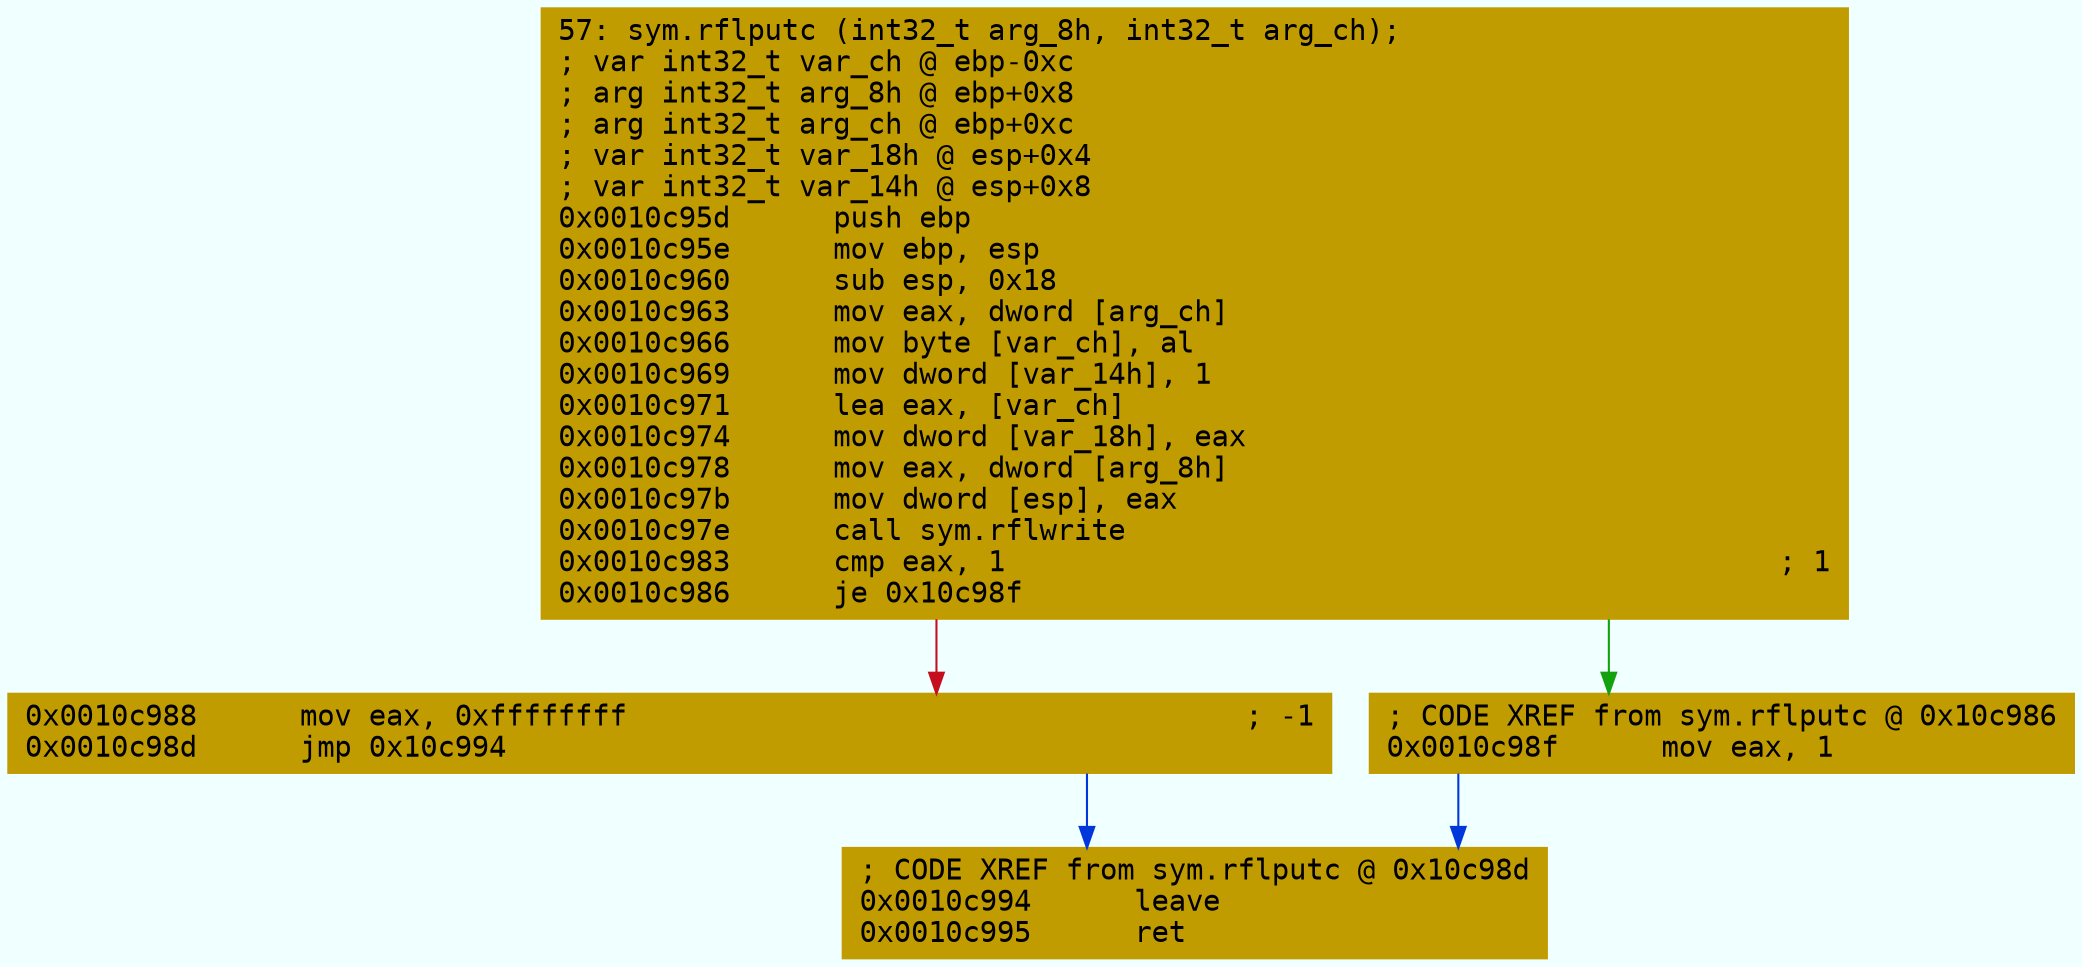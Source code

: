 digraph code {
	graph [bgcolor=azure fontsize=8 fontname="Courier" splines="ortho"];
	node [fillcolor=gray style=filled shape=box];
	edge [arrowhead="normal"];
	"0x0010c95d" [URL="sym.rflputc/0x0010c95d", fillcolor="#c19c00",color="#c19c00", fontname="Courier",label="57: sym.rflputc (int32_t arg_8h, int32_t arg_ch);\l; var int32_t var_ch @ ebp-0xc\l; arg int32_t arg_8h @ ebp+0x8\l; arg int32_t arg_ch @ ebp+0xc\l; var int32_t var_18h @ esp+0x4\l; var int32_t var_14h @ esp+0x8\l0x0010c95d      push ebp\l0x0010c95e      mov ebp, esp\l0x0010c960      sub esp, 0x18\l0x0010c963      mov eax, dword [arg_ch]\l0x0010c966      mov byte [var_ch], al\l0x0010c969      mov dword [var_14h], 1\l0x0010c971      lea eax, [var_ch]\l0x0010c974      mov dword [var_18h], eax\l0x0010c978      mov eax, dword [arg_8h]\l0x0010c97b      mov dword [esp], eax\l0x0010c97e      call sym.rflwrite\l0x0010c983      cmp eax, 1                                             ; 1\l0x0010c986      je 0x10c98f\l"]
	"0x0010c988" [URL="sym.rflputc/0x0010c988", fillcolor="#c19c00",color="#c19c00", fontname="Courier",label="0x0010c988      mov eax, 0xffffffff                                    ; -1\l0x0010c98d      jmp 0x10c994\l"]
	"0x0010c98f" [URL="sym.rflputc/0x0010c98f", fillcolor="#c19c00",color="#c19c00", fontname="Courier",label="; CODE XREF from sym.rflputc @ 0x10c986\l0x0010c98f      mov eax, 1\l"]
	"0x0010c994" [URL="sym.rflputc/0x0010c994", fillcolor="#c19c00",color="#c19c00", fontname="Courier",label="; CODE XREF from sym.rflputc @ 0x10c98d\l0x0010c994      leave\l0x0010c995      ret\l"]
        "0x0010c95d" -> "0x0010c98f" [color="#13a10e"];
        "0x0010c95d" -> "0x0010c988" [color="#c50f1f"];
        "0x0010c988" -> "0x0010c994" [color="#0037da"];
        "0x0010c98f" -> "0x0010c994" [color="#0037da"];
}
